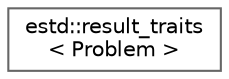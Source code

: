 digraph "Graphical Class Hierarchy"
{
 // LATEX_PDF_SIZE
  bgcolor="transparent";
  edge [fontname=Helvetica,fontsize=10,labelfontname=Helvetica,labelfontsize=10];
  node [fontname=Helvetica,fontsize=10,shape=box,height=0.2,width=0.4];
  rankdir="LR";
  Node0 [id="Node000000",label="estd::result_traits\l\< Problem \>",height=0.2,width=0.4,color="grey40", fillcolor="white", style="filled",URL="$d2/def/structestd_1_1result__traits_3_01Problem_01_4.html",tooltip=" "];
}
